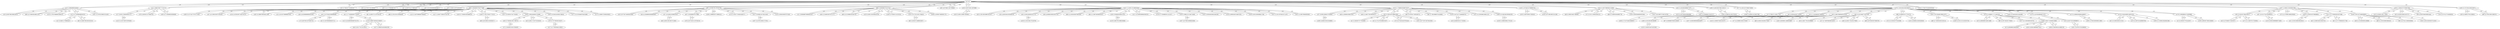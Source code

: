 graph {
n0 [label="n0 (0.0)"];
n1 [label="n1 (2.790537118911743)"];
n2 [label="n2 (5.205033779144287)"];
n3 [label="n3 (2.4224570989608765)"];
n4 [label="n4 (2.13884699344635)"];
n5 [label="n5 (5.495998024940491)"];
n6 [label="n6 (5.249177813529968)"];
n7 [label="n7 (4.937931537628174)"];
n8 [label="n8 (5.312605500221252)"];
n9 [label="n9 (3.263044595718384)"];
n10 [label="n10 (4.093786239624023)"];
n11 [label="n11 (3.8649967908859253)"];
n12 [label="n12 (5.64611279964447)"];
n13 [label="n13 (4.402753233909607)"];
n14 [label="n14 (1.8883789777755737)"];
n15 [label="n15 (2.7420096397399902)"];
n16 [label="n16 (4.846020221710205)"];
n17 [label="n17 (3.6351709365844727)"];
n18 [label="n18 (3.9779274463653564)"];
n19 [label="n19 (3.45483136177063)"];
n20 [label="n20 (2.3012852668762207)"];
n21 [label="n21 (5.382957577705383)"];
n22 [label="n22 (4.751476168632507)"];
n23 [label="n23 (3.76453173160553)"];
n24 [label="n24 (4.881844162940979)"];
n25 [label="n25 (4.099389314651489)"];
n26 [label="n26 (4.8336896896362305)"];
n27 [label="n27 (4.718878626823425)"];
n28 [label="n28 (3.7305941581726074)"];
n29 [label="n29 (4.346615791320801)"];
n30 [label="n30 (4.53784716129303)"];
n31 [label="n31 (5.355226635932922)"];
n32 [label="n32 (4.0911723375320435)"];
n33 [label="n33 (2.9847888946533203)"];
n34 [label="n34 (4.2048985958099365)"];
n35 [label="n35 (4.829418063163757)"];
n36 [label="n36 (5.4112708568573)"];
n37 [label="n37 (3.6361589431762695)"];
n38 [label="n38 (5.234802007675171)"];
n39 [label="n39 (4.4285173416137695)"];
n40 [label="n40 (3.201264977455139)"];
n41 [label="n41 (4.659754157066345)"];
n42 [label="n42 (2.5373045206069946)"];
n43 [label="n43 (3.395530939102173)"];
n44 [label="n44 (5.03177011013031)"];
n45 [label="n45 (3.6135928630828857)"];
n46 [label="n46 (4.36925482749939)"];
n47 [label="n47 (4.5139018297195435)"];
n48 [label="n48 (4.28089165687561)"];
n49 [label="n49 (3.1460776329040527)"];
n50 [label="n50 (3.334202766418457)"];
n51 [label="n51 (2.7743993997573853)"];
n52 [label="n52 (5.226766586303711)"];
n53 [label="n53 (3.336148738861084)"];
n54 [label="n54 (4.370460271835327)"];
n55 [label="n55 (2.949212670326233)"];
n56 [label="n56 (4.626784920692444)"];
n57 [label="n57 (3.018618106842041)"];
n58 [label="n58 (4.131063938140869)"];
n59 [label="n59 (4.6088539361953735)"];
n60 [label="n60 (4.374905824661255)"];
n61 [label="n61 (5.269554615020752)"];
n62 [label="n62 (1.4044935703277588)"];
n63 [label="n63 (3.553431749343872)"];
n64 [label="n64 (4.135555863380432)"];
n65 [label="n65 (1.0236579179763794)"];
n66 [label="n66 (2.456388473510742)"];
n67 [label="n67 (3.0141754150390625)"];
n68 [label="n68 (3.2192835807800293)"];
n69 [label="n69 (4.578522801399231)"];
n70 [label="n70 (3.73779559135437)"];
n71 [label="n71 (5.3626521825790405)"];
n72 [label="n72 (3.531110644340515)"];
n73 [label="n73 (4.574454426765442)"];
n74 [label="n74 (5.315931677818298)"];
n75 [label="n75 (4.1370991468429565)"];
n76 [label="n76 (4.492622137069702)"];
n77 [label="n77 (4.256962180137634)"];
n78 [label="n78 (4.5371822118759155)"];
n79 [label="n79 (3.327412724494934)"];
n80 [label="n80 (4.915082216262817)"];
n81 [label="n81 (5.271760940551758)"];
n82 [label="n82 (2.7491968870162964)"];
n83 [label="n83 (4.29716420173645)"];
n84 [label="n84 (2.219874858856201)"];
n85 [label="n85 (4.875661134719849)"];
n86 [label="n86 (3.039916157722473)"];
n87 [label="n87 (3.39288067817688)"];
n88 [label="n88 (4.039133429527283)"];
n89 [label="n89 (4.718592405319214)"];
n90 [label="n90 (4.515368819236755)"];
n91 [label="n91 (4.465572118759155)"];
n92 [label="n92 (5.5485780239105225)"];
n93 [label="n93 (4.473411560058594)"];
n94 [label="n94 (4.8051581382751465)"];
n95 [label="n95 (5.633471488952637)"];
n96 [label="n96 (4.870563507080078)"];
n97 [label="n97 (5.9568867683410645)"];
n98 [label="n98 (5.235102415084839)"];
n99 [label="n99 (5.234603404998779)"];
n100 [label="n100 (3.65752911567688)"];
n101 [label="n101 (1.1429113149642944)"];
n102 [label="n102 (2.6119449138641357)"];
n103 [label="n103 (3.68782901763916)"];
n104 [label="n104 (3.64840304851532)"];
n105 [label="n105 (5.605120897293091)"];
n106 [label="n106 (4.2331215143203735)"];
n107 [label="n107 (3.8362666368484497)"];
n108 [label="n108 (3.2039319276809692)"];
n109 [label="n109 (2.968820571899414)"];
n110 [label="n110 (2.4599971771240234)"];
n111 [label="n111 (4.1859036684036255)"];
n112 [label="n112 (3.7279000282287598)"];
n113 [label="n113 (4.0436036586761475)"];
n114 [label="n114 (2.0431710481643677)"];
n115 [label="n115 (5.487599849700928)"];
n116 [label="n116 (4.0624366998672485)"];
n117 [label="n117 (4.77583384513855)"];
n118 [label="n118 (3.7159488201141357)"];
n119 [label="n119 (3.9697293043136597)"];
n120 [label="n120 (4.881255030632019)"];
n121 [label="n121 (3.856921672821045)"];
n122 [label="n122 (5.235720872879028)"];
n123 [label="n123 (4.536742448806763)"];
n124 [label="n124 (3.60455858707428)"];
n125 [label="n125 (1.7288835048675537)"];
n126 [label="n126 (3.4472477436065674)"];
n127 [label="n127 (2.9597758054733276)"];
n128 [label="n128 (5.683584809303284)"];
n129 [label="n129 (4.862791299819946)"];
n130 [label="n130 (2.968122124671936)"];
n131 [label="n131 (4.220036625862122)"];
n132 [label="n132 (4.6772671937942505)"];
n133 [label="n133 (5.384201407432556)"];
n134 [label="n134 (4.646641492843628)"];
n135 [label="n135 (4.7857688665390015)"];
n136 [label="n136 (4.79180121421814)"];
n137 [label="n137 (4.21293580532074)"];
n138 [label="n138 (5.208633661270142)"];
n139 [label="n139 (5.1229941844940186)"];
n140 [label="n140 (3.745681643486023)"];
n141 [label="n141 (4.9156975746154785)"];
n142 [label="n142 (3.0834935903549194)"];
n143 [label="n143 (4.0012829303741455)"];
n144 [label="n144 (4.899303674697876)"];
n145 [label="n145 (4.188307404518127)"];
n146 [label="n146 (2.792270302772522)"];
n147 [label="n147 (4.530053734779358)"];
n148 [label="n148 (3.653108596801758)"];
n149 [label="n149 (2.851537346839905)"];
n150 [label="n150 (1.9744014739990234)"];
n151 [label="n151 (2.2411879301071167)"];
n152 [label="n152 (2.4357396364212036)"];
n153 [label="n153 (4.567046403884888)"];
n154 [label="n154 (4.0292487144470215)"];
n155 [label="n155 (3.517013192176819)"];
n156 [label="n156 (4.662657380104065)"];
n157 [label="n157 (5.089534282684326)"];
n158 [label="n158 (3.671981692314148)"];
n159 [label="n159 (5.220128417015076)"];
n160 [label="n160 (2.683456063270569)"];
n161 [label="n161 (3.10837984085083)"];
n162 [label="n162 (3.350385069847107)"];
n163 [label="n163 (4.244342923164368)"];
n164 [label="n164 (4.938149809837341)"];
n165 [label="n165 (3.0194242000579834)"];
n166 [label="n166 (5.494560241699219)"];
n167 [label="n167 (4.073651909828186)"];
n168 [label="n168 (5.440831422805786)"];
n169 [label="n169 (3.4625930786132812)"];
n170 [label="n170 (3.297650694847107)"];
n171 [label="n171 (3.5152649879455566)"];
n172 [label="n172 (5.114637017250061)"];
n173 [label="n173 (3.6990383863449097)"];
n174 [label="n174 (3.74286949634552)"];
n175 [label="n175 (3.489472508430481)"];
n176 [label="n176 (3.0443480014801025)"];
n177 [label="n177 (3.1821327209472656)"];
n178 [label="n178 (1.3913824558258057)"];
n179 [label="n179 (2.6636884212493896)"];
n180 [label="n180 (5.5272427797317505)"];
n181 [label="n181 (5.1676225662231445)"];
n182 [label="n182 (4.288678050041199)"];
n183 [label="n183 (4.905691146850586)"];
n184 [label="n184 (3.7304755449295044)"];
n185 [label="n185 (4.713848829269409)"];
n186 [label="n186 (4.295637488365173)"];
n187 [label="n187 (1.5959115028381348)"];
n188 [label="n188 (4.721074461936951)"];
n189 [label="n189 (3.891713500022888)"];
n190 [label="n190 (2.2083537578582764)"];
n191 [label="n191 (5.58705735206604)"];
n192 [label="n192 (5.426986813545227)"];
n193 [label="n193 (3.2747291326522827)"];
n194 [label="n194 (4.496554136276245)"];
n195 [label="n195 (4.7003209590911865)"];
n196 [label="n196 (4.30136239528656)"];
n197 [label="n197 (5.437812805175781)"];
n198 [label="n198 (3.3148248195648193)"];
n199 [label="n199 (4.646525502204895)"];
n0 -- n45 [weight=1.0 label=1.0];
n0 -- n169 [weight=1.0 label=1.0];
n0 -- n101 [weight=1.0 label=1.0];
n0 -- n178 [weight=1.0 label=1.0];
n0 -- n66 [weight=1.0 label=1.0];
n0 -- n152 [weight=1.0 label=1.0];
n0 -- n23 [weight=1.0 label=1.0];
n0 -- n184 [weight=1.0 label=1.0];
n0 -- n190 [weight=1.0 label=1.0];
n0 -- n125 [weight=1.0 label=1.0];
n0 -- n162 [weight=1.0 label=1.0];
n0 -- n36 [weight=1.0 label=1.0];
n0 -- n177 [weight=1.0 label=1.0];
n0 -- n62 [weight=1.0 label=1.0];
n0 -- n0 [weight=1.0 label=1.0];
n0 -- n150 [weight=1.0 label=1.0];
n0 -- n187 [weight=1.0 label=1.0];
n0 -- n4 [weight=1.0 label=1.0];
n0 -- n65 [weight=1.0 label=1.0];
n0 -- n30 [weight=1.0 label=1.0];
n0 -- n193 [weight=1.0 label=1.0];
n0 -- n14 [weight=1.0 label=1.0];
n0 -- n55 [weight=1.0 label=1.0];
n0 -- n100 [weight=1.0 label=1.0];
n0 -- n0 [weight=1.0 label=1.0];
n0 -- n41 [weight=1.0 label=1.0];
n0 -- n85 [weight=1.0 label=1.0];
n1 -- n188 [weight=1.0 label=1.0];
n1 -- n178 [weight=1.0 label=1.0];
n2 -- n179 [weight=1.0 label=1.0];
n3 -- n62 [weight=1.0 label=1.0];
n4 -- n10 [weight=1.0 label=1.0];
n4 -- n174 [weight=1.0 label=1.0];
n4 -- n0 [weight=1.0 label=1.0];
n4 -- n181 [weight=1.0 label=1.0];
n4 -- n60 [weight=1.0 label=1.0];
n4 -- n135 [weight=1.0 label=1.0];
n5 -- n189 [weight=1.0 label=1.0];
n6 -- n40 [weight=1.0 label=1.0];
n7 -- n42 [weight=1.0 label=1.0];
n8 -- n176 [weight=1.0 label=1.0];
n9 -- n196 [weight=1.0 label=1.0];
n9 -- n178 [weight=1.0 label=1.0];
n10 -- n4 [weight=1.0 label=1.0];
n11 -- n66 [weight=1.0 label=1.0];
n12 -- n174 [weight=1.0 label=1.0];
n13 -- n170 [weight=1.0 label=1.0];
n13 -- n191 [weight=1.0 label=1.0];
n14 -- n76 [weight=1.0 label=1.0];
n14 -- n185 [weight=1.0 label=1.0];
n14 -- n17 [weight=1.0 label=1.0];
n14 -- n0 [weight=1.0 label=1.0];
n15 -- n178 [weight=1.0 label=1.0];
n15 -- n97 [weight=1.0 label=1.0];
n15 -- n107 [weight=1.0 label=1.0];
n15 -- n145 [weight=1.0 label=1.0];
n16 -- n126 [weight=1.0 label=1.0];
n17 -- n122 [weight=1.0 label=1.0];
n17 -- n14 [weight=1.0 label=1.0];
n18 -- n65 [weight=1.0 label=1.0];
n19 -- n190 [weight=1.0 label=1.0];
n20 -- n101 [weight=1.0 label=1.0];
n21 -- n53 [weight=1.0 label=1.0];
n22 -- n53 [weight=1.0 label=1.0];
n23 -- n0 [weight=1.0 label=1.0];
n24 -- n101 [weight=1.0 label=1.0];
n25 -- n110 [weight=1.0 label=1.0];
n26 -- n62 [weight=1.0 label=1.0];
n27 -- n40 [weight=1.0 label=1.0];
n28 -- n71 [weight=1.0 label=1.0];
n28 -- n160 [weight=1.0 label=1.0];
n29 -- n193 [weight=1.0 label=1.0];
n30 -- n0 [weight=1.0 label=1.0];
n31 -- n108 [weight=1.0 label=1.0];
n32 -- n160 [weight=1.0 label=1.0];
n33 -- n183 [weight=1.0 label=1.0];
n33 -- n178 [weight=1.0 label=1.0];
n33 -- n77 [weight=1.0 label=1.0];
n33 -- n88 [weight=1.0 label=1.0];
n34 -- n65 [weight=1.0 label=1.0];
n35 -- n190 [weight=1.0 label=1.0];
n36 -- n0 [weight=1.0 label=1.0];
n37 -- n199 [weight=1.0 label=1.0];
n37 -- n125 [weight=1.0 label=1.0];
n38 -- n66 [weight=1.0 label=1.0];
n39 -- n40 [weight=1.0 label=1.0];
n40 -- n6 [weight=1.0 label=1.0];
n40 -- n27 [weight=1.0 label=1.0];
n40 -- n178 [weight=1.0 label=1.0];
n40 -- n39 [weight=1.0 label=1.0];
n40 -- n96 [weight=1.0 label=1.0];
n41 -- n0 [weight=1.0 label=1.0];
n42 -- n7 [weight=1.0 label=1.0];
n42 -- n52 [weight=1.0 label=1.0];
n42 -- n62 [weight=1.0 label=1.0];
n43 -- n101 [weight=1.0 label=1.0];
n43 -- n159 [weight=1.0 label=1.0];
n44 -- n119 [weight=1.0 label=1.0];
n45 -- n180 [weight=1.0 label=1.0];
n45 -- n0 [weight=1.0 label=1.0];
n46 -- n152 [weight=1.0 label=1.0];
n47 -- n55 [weight=1.0 label=1.0];
n48 -- n125 [weight=1.0 label=1.0];
n49 -- n125 [weight=1.0 label=1.0];
n50 -- n172 [weight=1.0 label=1.0];
n50 -- n54 [weight=1.0 label=1.0];
n50 -- n187 [weight=1.0 label=1.0];
n51 -- n119 [weight=1.0 label=1.0];
n51 -- n62 [weight=1.0 label=1.0];
n51 -- n113 [weight=1.0 label=1.0];
n52 -- n42 [weight=1.0 label=1.0];
n53 -- n125 [weight=1.0 label=1.0];
n53 -- n73 [weight=1.0 label=1.0];
n53 -- n132 [weight=1.0 label=1.0];
n53 -- n22 [weight=1.0 label=1.0];
n53 -- n21 [weight=1.0 label=1.0];
n54 -- n50 [weight=1.0 label=1.0];
n55 -- n0 [weight=1.0 label=1.0];
n55 -- n182 [weight=1.0 label=1.0];
n55 -- n154 [weight=1.0 label=1.0];
n55 -- n47 [weight=1.0 label=1.0];
n56 -- n190 [weight=1.0 label=1.0];
n57 -- n94 [weight=1.0 label=1.0];
n57 -- n65 [weight=1.0 label=1.0];
n58 -- n149 [weight=1.0 label=1.0];
n59 -- n101 [weight=1.0 label=1.0];
n60 -- n4 [weight=1.0 label=1.0];
n61 -- n112 [weight=1.0 label=1.0];
n62 -- n115 [weight=1.0 label=1.0];
n62 -- n140 [weight=1.0 label=1.0];
n62 -- n26 [weight=1.0 label=1.0];
n62 -- n147 [weight=1.0 label=1.0];
n62 -- n165 [weight=1.0 label=1.0];
n62 -- n146 [weight=1.0 label=1.0];
n62 -- n175 [weight=1.0 label=1.0];
n62 -- n42 [weight=1.0 label=1.0];
n62 -- n160 [weight=1.0 label=1.0];
n62 -- n98 [weight=1.0 label=1.0];
n62 -- n91 [weight=1.0 label=1.0];
n62 -- n0 [weight=1.0 label=1.0];
n62 -- n127 [weight=1.0 label=1.0];
n62 -- n171 [weight=1.0 label=1.0];
n62 -- n3 [weight=1.0 label=1.0];
n62 -- n51 [weight=1.0 label=1.0];
n63 -- n125 [weight=1.0 label=1.0];
n64 -- n149 [weight=1.0 label=1.0];
n65 -- n18 [weight=1.0 label=1.0];
n65 -- n34 [weight=1.0 label=1.0];
n65 -- n87 [weight=1.0 label=1.0];
n65 -- n124 [weight=1.0 label=1.0];
n65 -- n57 [weight=1.0 label=1.0];
n65 -- n114 [weight=1.0 label=1.0];
n65 -- n109 [weight=1.0 label=1.0];
n65 -- n121 [weight=1.0 label=1.0];
n65 -- n0 [weight=1.0 label=1.0];
n66 -- n120 [weight=1.0 label=1.0];
n66 -- n90 [weight=1.0 label=1.0];
n66 -- n38 [weight=1.0 label=1.0];
n66 -- n11 [weight=1.0 label=1.0];
n66 -- n155 [weight=1.0 label=1.0];
n66 -- n186 [weight=1.0 label=1.0];
n66 -- n0 [weight=1.0 label=1.0];
n66 -- n136 [weight=1.0 label=1.0];
n67 -- n187 [weight=1.0 label=1.0];
n67 -- n116 [weight=1.0 label=1.0];
n68 -- n101 [weight=1.0 label=1.0];
n69 -- n193 [weight=1.0 label=1.0];
n70 -- n160 [weight=1.0 label=1.0];
n70 -- n117 [weight=1.0 label=1.0];
n71 -- n28 [weight=1.0 label=1.0];
n72 -- n152 [weight=1.0 label=1.0];
n73 -- n53 [weight=1.0 label=1.0];
n74 -- n86 [weight=1.0 label=1.0];
n75 -- n187 [weight=1.0 label=1.0];
n76 -- n14 [weight=1.0 label=1.0];
n77 -- n33 [weight=1.0 label=1.0];
n78 -- n87 [weight=1.0 label=1.0];
n79 -- n190 [weight=1.0 label=1.0];
n80 -- n146 [weight=1.0 label=1.0];
n81 -- n112 [weight=1.0 label=1.0];
n82 -- n125 [weight=1.0 label=1.0];
n83 -- n110 [weight=1.0 label=1.0];
n84 -- n101 [weight=1.0 label=1.0];
n85 -- n0 [weight=1.0 label=1.0];
n86 -- n134 [weight=1.0 label=1.0];
n86 -- n74 [weight=1.0 label=1.0];
n86 -- n178 [weight=1.0 label=1.0];
n87 -- n78 [weight=1.0 label=1.0];
n87 -- n65 [weight=1.0 label=1.0];
n88 -- n33 [weight=1.0 label=1.0];
n89 -- n102 [weight=1.0 label=1.0];
n90 -- n66 [weight=1.0 label=1.0];
n91 -- n62 [weight=1.0 label=1.0];
n92 -- n174 [weight=1.0 label=1.0];
n93 -- n149 [weight=1.0 label=1.0];
n94 -- n57 [weight=1.0 label=1.0];
n95 -- n155 [weight=1.0 label=1.0];
n96 -- n40 [weight=1.0 label=1.0];
n97 -- n15 [weight=1.0 label=1.0];
n98 -- n62 [weight=1.0 label=1.0];
n99 -- n152 [weight=1.0 label=1.0];
n100 -- n0 [weight=1.0 label=1.0];
n100 -- n105 [weight=1.0 label=1.0];
n101 -- n118 [weight=1.0 label=1.0];
n101 -- n24 [weight=1.0 label=1.0];
n101 -- n104 [weight=1.0 label=1.0];
n101 -- n151 [weight=1.0 label=1.0];
n101 -- n161 [weight=1.0 label=1.0];
n101 -- n68 [weight=1.0 label=1.0];
n101 -- n84 [weight=1.0 label=1.0];
n101 -- n111 [weight=1.0 label=1.0];
n101 -- n43 [weight=1.0 label=1.0];
n101 -- n20 [weight=1.0 label=1.0];
n101 -- n130 [weight=1.0 label=1.0];
n101 -- n0 [weight=1.0 label=1.0];
n101 -- n142 [weight=1.0 label=1.0];
n101 -- n144 [weight=1.0 label=1.0];
n101 -- n59 [weight=1.0 label=1.0];
n101 -- n148 [weight=1.0 label=1.0];
n102 -- n178 [weight=1.0 label=1.0];
n102 -- n106 [weight=1.0 label=1.0];
n102 -- n89 [weight=1.0 label=1.0];
n103 -- n150 [weight=1.0 label=1.0];
n104 -- n101 [weight=1.0 label=1.0];
n104 -- n129 [weight=1.0 label=1.0];
n105 -- n100 [weight=1.0 label=1.0];
n106 -- n102 [weight=1.0 label=1.0];
n107 -- n15 [weight=1.0 label=1.0];
n108 -- n187 [weight=1.0 label=1.0];
n108 -- n31 [weight=1.0 label=1.0];
n109 -- n65 [weight=1.0 label=1.0];
n110 -- n83 [weight=1.0 label=1.0];
n110 -- n189 [weight=1.0 label=1.0];
n110 -- n25 [weight=1.0 label=1.0];
n110 -- n178 [weight=1.0 label=1.0];
n110 -- n137 [weight=1.0 label=1.0];
n111 -- n101 [weight=1.0 label=1.0];
n112 -- n61 [weight=1.0 label=1.0];
n112 -- n81 [weight=1.0 label=1.0];
n112 -- n187 [weight=1.0 label=1.0];
n113 -- n51 [weight=1.0 label=1.0];
n114 -- n65 [weight=1.0 label=1.0];
n115 -- n62 [weight=1.0 label=1.0];
n116 -- n67 [weight=1.0 label=1.0];
n117 -- n70 [weight=1.0 label=1.0];
n118 -- n101 [weight=1.0 label=1.0];
n119 -- n157 [weight=1.0 label=1.0];
n119 -- n51 [weight=1.0 label=1.0];
n119 -- n44 [weight=1.0 label=1.0];
n120 -- n66 [weight=1.0 label=1.0];
n121 -- n65 [weight=1.0 label=1.0];
n121 -- n197 [weight=1.0 label=1.0];
n122 -- n17 [weight=1.0 label=1.0];
n123 -- n176 [weight=1.0 label=1.0];
n124 -- n65 [weight=1.0 label=1.0];
n125 -- n49 [weight=1.0 label=1.0];
n125 -- n131 [weight=1.0 label=1.0];
n125 -- n53 [weight=1.0 label=1.0];
n125 -- n48 [weight=1.0 label=1.0];
n125 -- n82 [weight=1.0 label=1.0];
n125 -- n37 [weight=1.0 label=1.0];
n125 -- n126 [weight=1.0 label=1.0];
n125 -- n63 [weight=1.0 label=1.0];
n125 -- n0 [weight=1.0 label=1.0];
n125 -- n198 [weight=1.0 label=1.0];
n126 -- n16 [weight=1.0 label=1.0];
n126 -- n125 [weight=1.0 label=1.0];
n127 -- n62 [weight=1.0 label=1.0];
n128 -- n152 [weight=1.0 label=1.0];
n129 -- n104 [weight=1.0 label=1.0];
n130 -- n167 [weight=1.0 label=1.0];
n130 -- n101 [weight=1.0 label=1.0];
n131 -- n125 [weight=1.0 label=1.0];
n132 -- n53 [weight=1.0 label=1.0];
n133 -- n196 [weight=1.0 label=1.0];
n134 -- n86 [weight=1.0 label=1.0];
n135 -- n4 [weight=1.0 label=1.0];
n136 -- n66 [weight=1.0 label=1.0];
n137 -- n110 [weight=1.0 label=1.0];
n138 -- n198 [weight=1.0 label=1.0];
n139 -- n176 [weight=1.0 label=1.0];
n140 -- n62 [weight=1.0 label=1.0];
n141 -- n152 [weight=1.0 label=1.0];
n142 -- n101 [weight=1.0 label=1.0];
n143 -- n149 [weight=1.0 label=1.0];
n144 -- n101 [weight=1.0 label=1.0];
n145 -- n15 [weight=1.0 label=1.0];
n146 -- n80 [weight=1.0 label=1.0];
n146 -- n62 [weight=1.0 label=1.0];
n147 -- n62 [weight=1.0 label=1.0];
n148 -- n101 [weight=1.0 label=1.0];
n149 -- n64 [weight=1.0 label=1.0];
n149 -- n58 [weight=1.0 label=1.0];
n149 -- n93 [weight=1.0 label=1.0];
n149 -- n143 [weight=1.0 label=1.0];
n149 -- n187 [weight=1.0 label=1.0];
n150 -- n0 [weight=1.0 label=1.0];
n150 -- n103 [weight=1.0 label=1.0];
n150 -- n158 [weight=1.0 label=1.0];
n151 -- n101 [weight=1.0 label=1.0];
n152 -- n72 [weight=1.0 label=1.0];
n152 -- n0 [weight=1.0 label=1.0];
n152 -- n128 [weight=1.0 label=1.0];
n152 -- n46 [weight=1.0 label=1.0];
n152 -- n141 [weight=1.0 label=1.0];
n152 -- n99 [weight=1.0 label=1.0];
n153 -- n162 [weight=1.0 label=1.0];
n154 -- n55 [weight=1.0 label=1.0];
n155 -- n95 [weight=1.0 label=1.0];
n155 -- n66 [weight=1.0 label=1.0];
n156 -- n179 [weight=1.0 label=1.0];
n157 -- n119 [weight=1.0 label=1.0];
n158 -- n150 [weight=1.0 label=1.0];
n159 -- n43 [weight=1.0 label=1.0];
n160 -- n62 [weight=1.0 label=1.0];
n160 -- n70 [weight=1.0 label=1.0];
n160 -- n28 [weight=1.0 label=1.0];
n160 -- n32 [weight=1.0 label=1.0];
n161 -- n101 [weight=1.0 label=1.0];
n162 -- n0 [weight=1.0 label=1.0];
n162 -- n192 [weight=1.0 label=1.0];
n162 -- n153 [weight=1.0 label=1.0];
n163 -- n178 [weight=1.0 label=1.0];
n164 -- n189 [weight=1.0 label=1.0];
n165 -- n62 [weight=1.0 label=1.0];
n166 -- n189 [weight=1.0 label=1.0];
n167 -- n130 [weight=1.0 label=1.0];
n168 -- n177 [weight=1.0 label=1.0];
n169 -- n194 [weight=1.0 label=1.0];
n169 -- n0 [weight=1.0 label=1.0];
n170 -- n178 [weight=1.0 label=1.0];
n170 -- n13 [weight=1.0 label=1.0];
n171 -- n62 [weight=1.0 label=1.0];
n172 -- n50 [weight=1.0 label=1.0];
n173 -- n195 [weight=1.0 label=1.0];
n173 -- n178 [weight=1.0 label=1.0];
n174 -- n4 [weight=1.0 label=1.0];
n174 -- n12 [weight=1.0 label=1.0];
n174 -- n92 [weight=1.0 label=1.0];
n175 -- n62 [weight=1.0 label=1.0];
n176 -- n139 [weight=1.0 label=1.0];
n176 -- n123 [weight=1.0 label=1.0];
n176 -- n8 [weight=1.0 label=1.0];
n176 -- n178 [weight=1.0 label=1.0];
n177 -- n168 [weight=1.0 label=1.0];
n177 -- n0 [weight=1.0 label=1.0];
n178 -- n179 [weight=1.0 label=1.0];
n178 -- n176 [weight=1.0 label=1.0];
n178 -- n33 [weight=1.0 label=1.0];
n178 -- n86 [weight=1.0 label=1.0];
n178 -- n1 [weight=1.0 label=1.0];
n178 -- n15 [weight=1.0 label=1.0];
n178 -- n9 [weight=1.0 label=1.0];
n178 -- n170 [weight=1.0 label=1.0];
n178 -- n0 [weight=1.0 label=1.0];
n178 -- n102 [weight=1.0 label=1.0];
n178 -- n110 [weight=1.0 label=1.0];
n178 -- n40 [weight=1.0 label=1.0];
n178 -- n173 [weight=1.0 label=1.0];
n178 -- n163 [weight=1.0 label=1.0];
n179 -- n156 [weight=1.0 label=1.0];
n179 -- n178 [weight=1.0 label=1.0];
n179 -- n2 [weight=1.0 label=1.0];
n180 -- n45 [weight=1.0 label=1.0];
n181 -- n4 [weight=1.0 label=1.0];
n182 -- n55 [weight=1.0 label=1.0];
n183 -- n33 [weight=1.0 label=1.0];
n184 -- n0 [weight=1.0 label=1.0];
n185 -- n14 [weight=1.0 label=1.0];
n186 -- n66 [weight=1.0 label=1.0];
n187 -- n149 [weight=1.0 label=1.0];
n187 -- n112 [weight=1.0 label=1.0];
n187 -- n75 [weight=1.0 label=1.0];
n187 -- n50 [weight=1.0 label=1.0];
n187 -- n108 [weight=1.0 label=1.0];
n187 -- n67 [weight=1.0 label=1.0];
n187 -- n0 [weight=1.0 label=1.0];
n188 -- n1 [weight=1.0 label=1.0];
n189 -- n110 [weight=1.0 label=1.0];
n189 -- n5 [weight=1.0 label=1.0];
n189 -- n166 [weight=1.0 label=1.0];
n189 -- n164 [weight=1.0 label=1.0];
n190 -- n19 [weight=1.0 label=1.0];
n190 -- n79 [weight=1.0 label=1.0];
n190 -- n35 [weight=1.0 label=1.0];
n190 -- n0 [weight=1.0 label=1.0];
n190 -- n56 [weight=1.0 label=1.0];
n191 -- n13 [weight=1.0 label=1.0];
n192 -- n162 [weight=1.0 label=1.0];
n193 -- n0 [weight=1.0 label=1.0];
n193 -- n69 [weight=1.0 label=1.0];
n193 -- n29 [weight=1.0 label=1.0];
n194 -- n169 [weight=1.0 label=1.0];
n195 -- n173 [weight=1.0 label=1.0];
n196 -- n9 [weight=1.0 label=1.0];
n196 -- n133 [weight=1.0 label=1.0];
n197 -- n121 [weight=1.0 label=1.0];
n198 -- n125 [weight=1.0 label=1.0];
n198 -- n138 [weight=1.0 label=1.0];
n199 -- n37 [weight=1.0 label=1.0];
}
